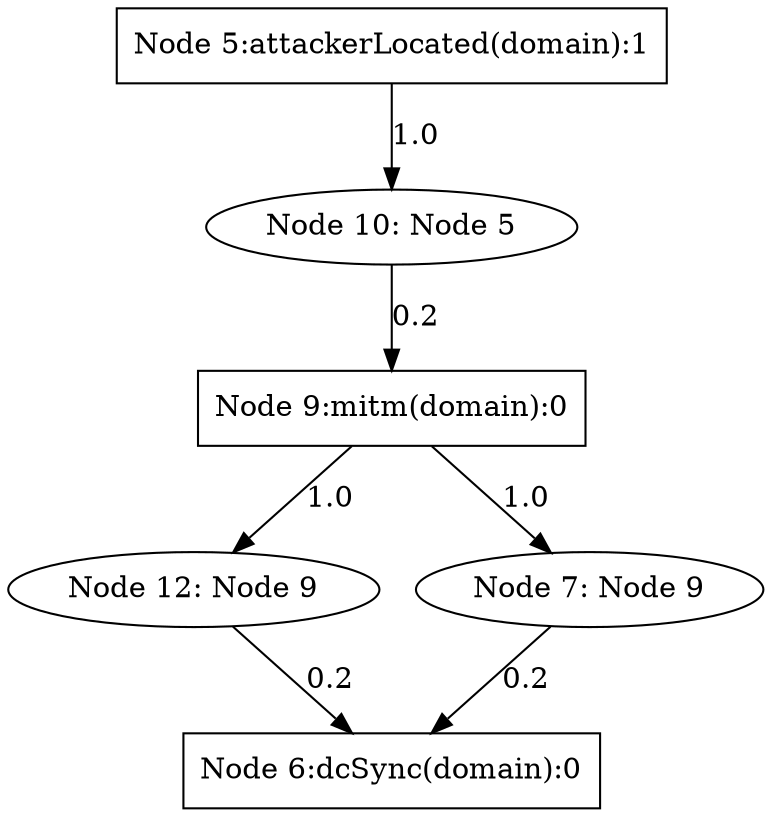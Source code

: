 strict digraph G {
  1 [ label="Node 12: Node 9" shape="ellipse" nodeType="AND" probArray="1.0" ];
  2 [ label="Node 10: Node 5" shape="ellipse" nodeType="AND" probArray="1.0" ];
  3 [ label="Node 9:mitm(domain):0" shape="box" nodeType="OR" probArray="0.2" ];
  4 [ label="Node 7: Node 9" shape="ellipse" nodeType="AND" probArray="1.0" ];
  5 [ label="Node 6:dcSync(domain):0" shape="box" nodeType="OR" probArray="0.2 0.2" ];
  6 [ label="Node 5:attackerLocated(domain):1" shape="box" nodeType="AND" probArray="1.0" ];
  6 -> 2 [ label="1.0" color="black" ];
  4 -> 5 [ label="0.2" color="black" ];
  3 -> 4 [ label="1.0" color="black" ];
  3 -> 1 [ label="1.0" color="black" ];
  2 -> 3 [ label="0.2" color="black" ];
  1 -> 5 [ label="0.2" color="black" ];
}

